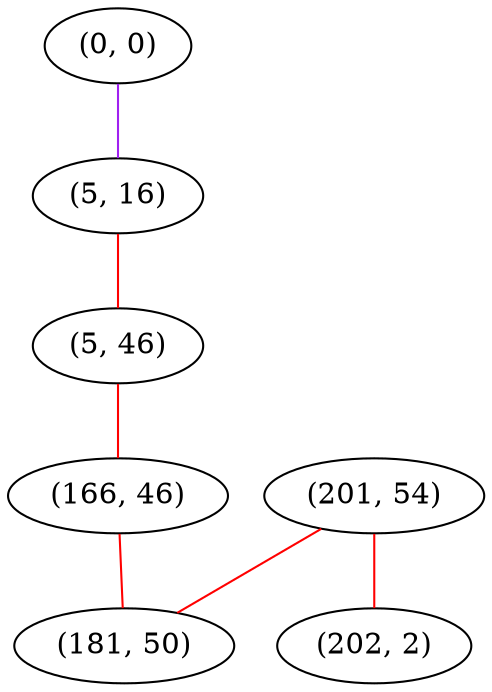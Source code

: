 graph "" {
"(0, 0)";
"(5, 16)";
"(201, 54)";
"(5, 46)";
"(166, 46)";
"(181, 50)";
"(202, 2)";
"(0, 0)" -- "(5, 16)"  [color=purple, key=0, weight=4];
"(5, 16)" -- "(5, 46)"  [color=red, key=0, weight=1];
"(201, 54)" -- "(181, 50)"  [color=red, key=0, weight=1];
"(201, 54)" -- "(202, 2)"  [color=red, key=0, weight=1];
"(5, 46)" -- "(166, 46)"  [color=red, key=0, weight=1];
"(166, 46)" -- "(181, 50)"  [color=red, key=0, weight=1];
}
